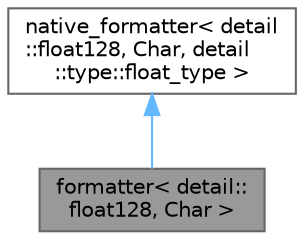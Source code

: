digraph "formatter&lt; detail::float128, Char &gt;"
{
 // LATEX_PDF_SIZE
  bgcolor="transparent";
  edge [fontname=Helvetica,fontsize=10,labelfontname=Helvetica,labelfontsize=10];
  node [fontname=Helvetica,fontsize=10,shape=box,height=0.2,width=0.4];
  Node1 [id="Node000001",label="formatter\< detail::\lfloat128, Char \>",height=0.2,width=0.4,color="gray40", fillcolor="grey60", style="filled", fontcolor="black",tooltip=" "];
  Node2 -> Node1 [id="edge1_Node000001_Node000002",dir="back",color="steelblue1",style="solid",tooltip=" "];
  Node2 [id="Node000002",label="native_formatter\< detail\l::float128, Char, detail\l::type::float_type \>",height=0.2,width=0.4,color="gray40", fillcolor="white", style="filled",URL="$structdetail_1_1native__formatter.html",tooltip=" "];
}
